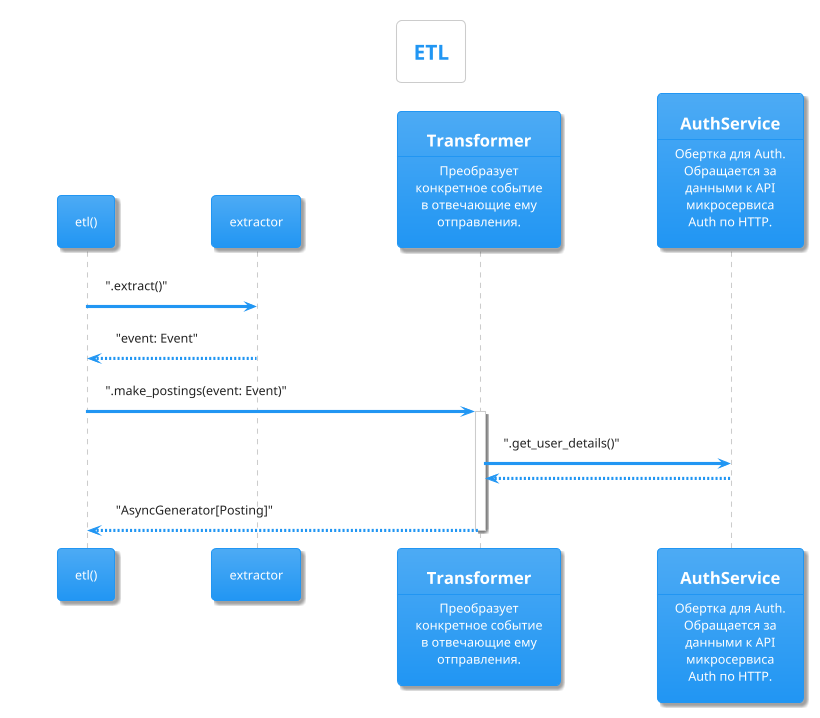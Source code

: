 @startuml to_be
!theme materia
skinparam actorStyle awesome
skinparam packageStyle rectangle
skinparam backgroundColor white

title ETL

participant "etl()" as etl
participant "extractor" as extractor
participant transformer [
  =Transformer
  ----
  Преобразует
  конкретное событие
  в отвечающие ему
  отправления.
]
participant auth_service [
  =AuthService
  ----
  Обертка для Auth.
  Обращается за
  данными к API
  микросервиса
  Auth по HTTP.
]

etl -> extractor : ".extract()"
extractor --> etl: "event: Event"
etl -> transformer: ".make_postings(event: Event)"
activate transformer
transformer -> auth_service: ".get_user_details()"
auth_service --> transformer:

transformer --> etl: "AsyncGenerator[Posting]"
deactivate transformer

@enduml
